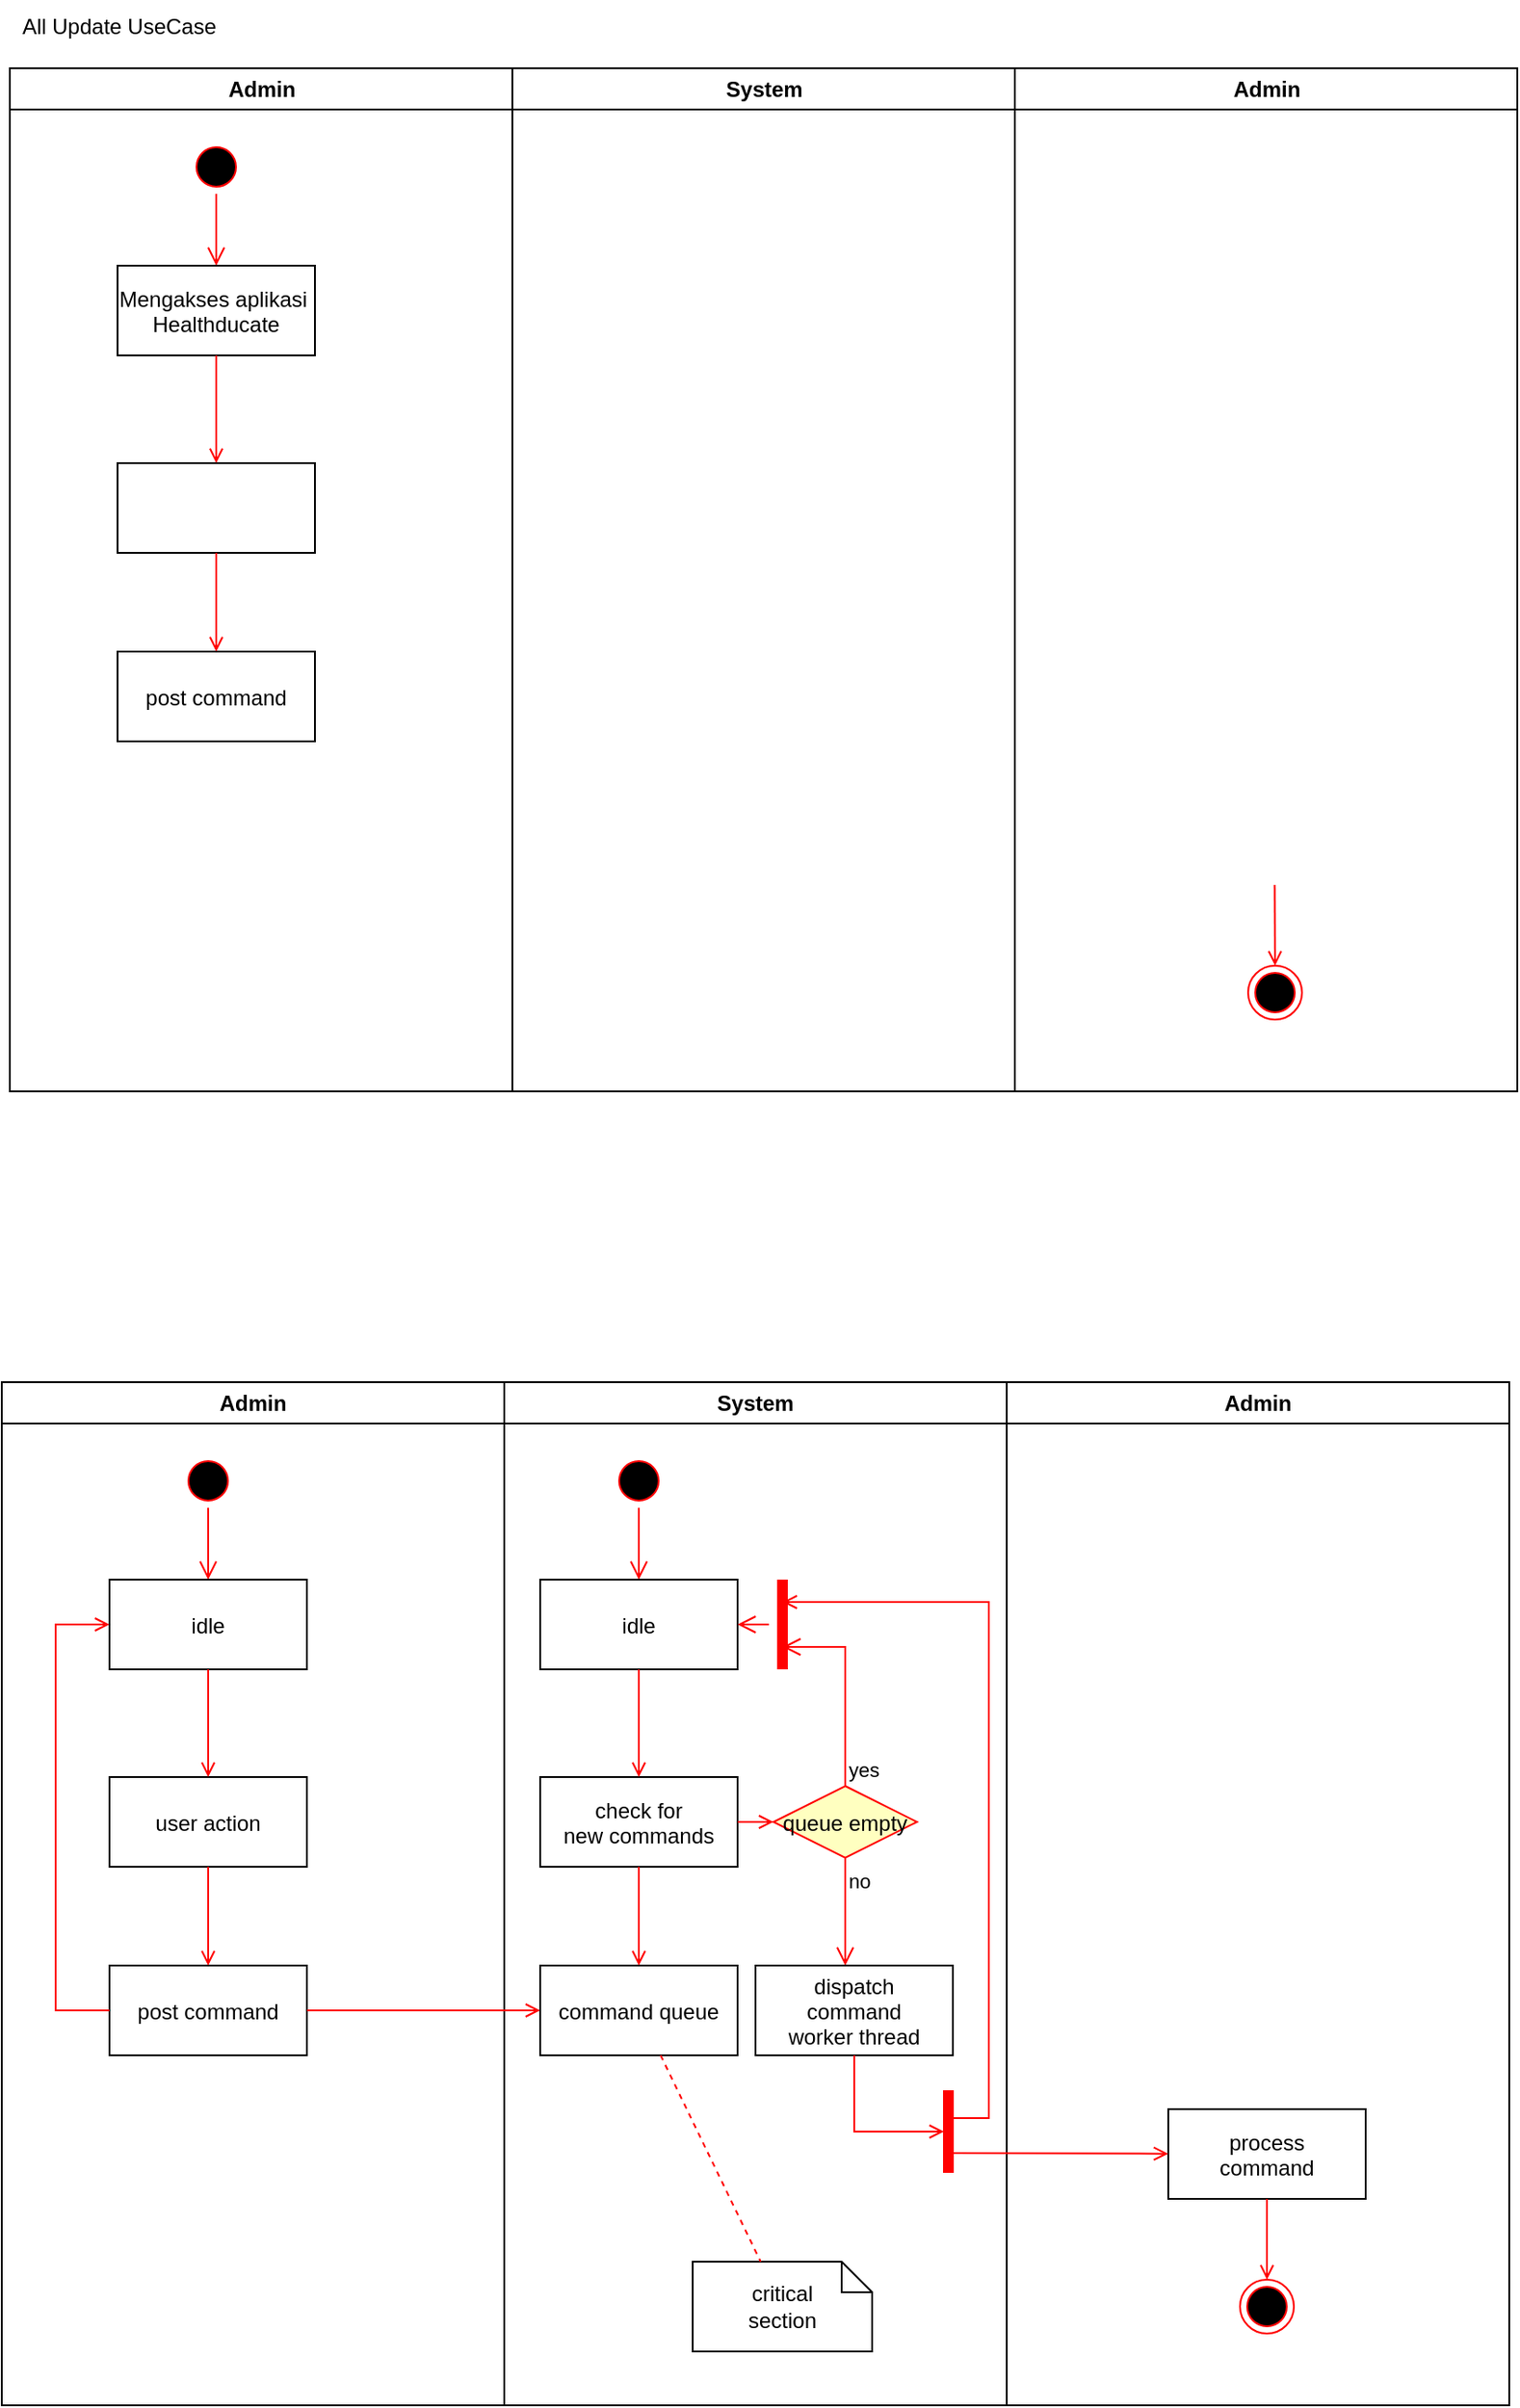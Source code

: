 <mxfile version="24.6.4" type="github">
  <diagram name="Page-1" id="e7e014a7-5840-1c2e-5031-d8a46d1fe8dd">
    <mxGraphModel dx="875" dy="515" grid="1" gridSize="10" guides="1" tooltips="1" connect="1" arrows="1" fold="1" page="1" pageScale="1" pageWidth="1169" pageHeight="826" background="none" math="0" shadow="0">
      <root>
        <mxCell id="0" />
        <mxCell id="1" parent="0" />
        <mxCell id="ch4QMYqMHI65cW54n4_m-41" value="All Update UseCase" style="text;html=1;align=center;verticalAlign=middle;resizable=0;points=[];autosize=1;strokeColor=none;fillColor=none;" vertex="1" parent="1">
          <mxGeometry x="160" y="90" width="130" height="30" as="geometry" />
        </mxCell>
        <mxCell id="ch4QMYqMHI65cW54n4_m-42" value="" style="group" vertex="1" connectable="0" parent="1">
          <mxGeometry x="164.5" y="128" width="840" height="570" as="geometry" />
        </mxCell>
        <mxCell id="2" value="Admin" style="swimlane;whiteSpace=wrap" parent="ch4QMYqMHI65cW54n4_m-42" vertex="1">
          <mxGeometry width="280" height="570" as="geometry" />
        </mxCell>
        <mxCell id="5" value="" style="ellipse;shape=startState;fillColor=#000000;strokeColor=#ff0000;" parent="2" vertex="1">
          <mxGeometry x="100" y="40" width="30" height="30" as="geometry" />
        </mxCell>
        <mxCell id="6" value="" style="edgeStyle=elbowEdgeStyle;elbow=horizontal;verticalAlign=bottom;endArrow=open;endSize=8;strokeColor=#FF0000;endFill=1;rounded=0" parent="2" source="5" target="7" edge="1">
          <mxGeometry x="100" y="40" as="geometry">
            <mxPoint x="115" y="110" as="targetPoint" />
          </mxGeometry>
        </mxCell>
        <mxCell id="7" value="Mengakses aplikasi &#xa;Healthducate" style="" parent="2" vertex="1">
          <mxGeometry x="60" y="110" width="110" height="50" as="geometry" />
        </mxCell>
        <mxCell id="8" value="" style="" parent="2" vertex="1">
          <mxGeometry x="60" y="220" width="110" height="50" as="geometry" />
        </mxCell>
        <mxCell id="9" value="" style="endArrow=open;strokeColor=#FF0000;endFill=1;rounded=0" parent="2" source="7" target="8" edge="1">
          <mxGeometry relative="1" as="geometry" />
        </mxCell>
        <mxCell id="10" value="post command" style="" parent="2" vertex="1">
          <mxGeometry x="60" y="325" width="110" height="50" as="geometry" />
        </mxCell>
        <mxCell id="11" value="" style="endArrow=open;strokeColor=#FF0000;endFill=1;rounded=0" parent="2" source="8" target="10" edge="1">
          <mxGeometry relative="1" as="geometry" />
        </mxCell>
        <mxCell id="3" value="System" style="swimlane;whiteSpace=wrap" parent="ch4QMYqMHI65cW54n4_m-42" vertex="1">
          <mxGeometry x="280" width="280" height="570" as="geometry" />
        </mxCell>
        <mxCell id="4" value="Admin" style="swimlane;whiteSpace=wrap" parent="ch4QMYqMHI65cW54n4_m-42" vertex="1">
          <mxGeometry x="560" width="280" height="570" as="geometry" />
        </mxCell>
        <mxCell id="38" value="" style="ellipse;shape=endState;fillColor=#000000;strokeColor=#ff0000" parent="4" vertex="1">
          <mxGeometry x="130" y="500" width="30" height="30" as="geometry" />
        </mxCell>
        <mxCell id="39" value="" style="endArrow=open;strokeColor=#FF0000;endFill=1;rounded=0" parent="4" target="38" edge="1">
          <mxGeometry relative="1" as="geometry">
            <mxPoint x="144.79" y="455" as="sourcePoint" />
          </mxGeometry>
        </mxCell>
        <mxCell id="ch4QMYqMHI65cW54n4_m-115" value="" style="group" vertex="1" connectable="0" parent="1">
          <mxGeometry x="160" y="860" width="840" height="570" as="geometry" />
        </mxCell>
        <mxCell id="ch4QMYqMHI65cW54n4_m-116" value="Admin" style="swimlane;whiteSpace=wrap" vertex="1" parent="ch4QMYqMHI65cW54n4_m-115">
          <mxGeometry width="280" height="570" as="geometry" />
        </mxCell>
        <mxCell id="ch4QMYqMHI65cW54n4_m-117" value="" style="ellipse;shape=startState;fillColor=#000000;strokeColor=#ff0000;" vertex="1" parent="ch4QMYqMHI65cW54n4_m-116">
          <mxGeometry x="100" y="40" width="30" height="30" as="geometry" />
        </mxCell>
        <mxCell id="ch4QMYqMHI65cW54n4_m-118" value="" style="edgeStyle=elbowEdgeStyle;elbow=horizontal;verticalAlign=bottom;endArrow=open;endSize=8;strokeColor=#FF0000;endFill=1;rounded=0" edge="1" parent="ch4QMYqMHI65cW54n4_m-116" source="ch4QMYqMHI65cW54n4_m-117" target="ch4QMYqMHI65cW54n4_m-119">
          <mxGeometry x="100" y="40" as="geometry">
            <mxPoint x="115" y="110" as="targetPoint" />
          </mxGeometry>
        </mxCell>
        <mxCell id="ch4QMYqMHI65cW54n4_m-119" value="idle" style="" vertex="1" parent="ch4QMYqMHI65cW54n4_m-116">
          <mxGeometry x="60" y="110" width="110" height="50" as="geometry" />
        </mxCell>
        <mxCell id="ch4QMYqMHI65cW54n4_m-120" value="user action" style="" vertex="1" parent="ch4QMYqMHI65cW54n4_m-116">
          <mxGeometry x="60" y="220" width="110" height="50" as="geometry" />
        </mxCell>
        <mxCell id="ch4QMYqMHI65cW54n4_m-121" value="" style="endArrow=open;strokeColor=#FF0000;endFill=1;rounded=0" edge="1" parent="ch4QMYqMHI65cW54n4_m-116" source="ch4QMYqMHI65cW54n4_m-119" target="ch4QMYqMHI65cW54n4_m-120">
          <mxGeometry relative="1" as="geometry" />
        </mxCell>
        <mxCell id="ch4QMYqMHI65cW54n4_m-122" value="post command" style="" vertex="1" parent="ch4QMYqMHI65cW54n4_m-116">
          <mxGeometry x="60" y="325" width="110" height="50" as="geometry" />
        </mxCell>
        <mxCell id="ch4QMYqMHI65cW54n4_m-123" value="" style="endArrow=open;strokeColor=#FF0000;endFill=1;rounded=0" edge="1" parent="ch4QMYqMHI65cW54n4_m-116" source="ch4QMYqMHI65cW54n4_m-120" target="ch4QMYqMHI65cW54n4_m-122">
          <mxGeometry relative="1" as="geometry" />
        </mxCell>
        <mxCell id="ch4QMYqMHI65cW54n4_m-124" value="" style="edgeStyle=elbowEdgeStyle;elbow=horizontal;strokeColor=#FF0000;endArrow=open;endFill=1;rounded=0" edge="1" parent="ch4QMYqMHI65cW54n4_m-116" source="ch4QMYqMHI65cW54n4_m-122" target="ch4QMYqMHI65cW54n4_m-119">
          <mxGeometry width="100" height="100" relative="1" as="geometry">
            <mxPoint x="160" y="290" as="sourcePoint" />
            <mxPoint x="260" y="190" as="targetPoint" />
            <Array as="points">
              <mxPoint x="30" y="250" />
            </Array>
          </mxGeometry>
        </mxCell>
        <mxCell id="ch4QMYqMHI65cW54n4_m-125" value="System" style="swimlane;whiteSpace=wrap" vertex="1" parent="ch4QMYqMHI65cW54n4_m-115">
          <mxGeometry x="280" width="280" height="570" as="geometry" />
        </mxCell>
        <mxCell id="ch4QMYqMHI65cW54n4_m-126" value="" style="ellipse;shape=startState;fillColor=#000000;strokeColor=#ff0000;" vertex="1" parent="ch4QMYqMHI65cW54n4_m-125">
          <mxGeometry x="60" y="40" width="30" height="30" as="geometry" />
        </mxCell>
        <mxCell id="ch4QMYqMHI65cW54n4_m-127" value="" style="edgeStyle=elbowEdgeStyle;elbow=horizontal;verticalAlign=bottom;endArrow=open;endSize=8;strokeColor=#FF0000;endFill=1;rounded=0" edge="1" parent="ch4QMYqMHI65cW54n4_m-125" source="ch4QMYqMHI65cW54n4_m-126" target="ch4QMYqMHI65cW54n4_m-128">
          <mxGeometry x="40" y="20" as="geometry">
            <mxPoint x="55" y="90" as="targetPoint" />
          </mxGeometry>
        </mxCell>
        <mxCell id="ch4QMYqMHI65cW54n4_m-128" value="idle" style="" vertex="1" parent="ch4QMYqMHI65cW54n4_m-125">
          <mxGeometry x="20" y="110" width="110" height="50" as="geometry" />
        </mxCell>
        <mxCell id="ch4QMYqMHI65cW54n4_m-129" value="check for &#xa;new commands" style="" vertex="1" parent="ch4QMYqMHI65cW54n4_m-125">
          <mxGeometry x="20" y="220" width="110" height="50" as="geometry" />
        </mxCell>
        <mxCell id="ch4QMYqMHI65cW54n4_m-130" value="" style="endArrow=open;strokeColor=#FF0000;endFill=1;rounded=0" edge="1" parent="ch4QMYqMHI65cW54n4_m-125" source="ch4QMYqMHI65cW54n4_m-128" target="ch4QMYqMHI65cW54n4_m-129">
          <mxGeometry relative="1" as="geometry" />
        </mxCell>
        <mxCell id="ch4QMYqMHI65cW54n4_m-131" value="command queue" style="" vertex="1" parent="ch4QMYqMHI65cW54n4_m-125">
          <mxGeometry x="20" y="325" width="110" height="50" as="geometry" />
        </mxCell>
        <mxCell id="ch4QMYqMHI65cW54n4_m-132" value="" style="endArrow=open;strokeColor=#FF0000;endFill=1;rounded=0" edge="1" parent="ch4QMYqMHI65cW54n4_m-125" source="ch4QMYqMHI65cW54n4_m-129" target="ch4QMYqMHI65cW54n4_m-131">
          <mxGeometry relative="1" as="geometry" />
        </mxCell>
        <mxCell id="ch4QMYqMHI65cW54n4_m-133" value="queue empty" style="rhombus;fillColor=#ffffc0;strokeColor=#ff0000;" vertex="1" parent="ch4QMYqMHI65cW54n4_m-125">
          <mxGeometry x="150" y="225" width="80" height="40" as="geometry" />
        </mxCell>
        <mxCell id="ch4QMYqMHI65cW54n4_m-134" value="yes" style="edgeStyle=elbowEdgeStyle;elbow=horizontal;align=left;verticalAlign=bottom;endArrow=open;endSize=8;strokeColor=#FF0000;exitX=0.5;exitY=0;endFill=1;rounded=0;entryX=0.75;entryY=0.5;entryPerimeter=0" edge="1" parent="ch4QMYqMHI65cW54n4_m-125" source="ch4QMYqMHI65cW54n4_m-133" target="ch4QMYqMHI65cW54n4_m-137">
          <mxGeometry x="-1" relative="1" as="geometry">
            <mxPoint x="160" y="150" as="targetPoint" />
            <Array as="points">
              <mxPoint x="190" y="180" />
            </Array>
          </mxGeometry>
        </mxCell>
        <mxCell id="ch4QMYqMHI65cW54n4_m-135" value="no" style="edgeStyle=elbowEdgeStyle;elbow=horizontal;align=left;verticalAlign=top;endArrow=open;endSize=8;strokeColor=#FF0000;endFill=1;rounded=0" edge="1" parent="ch4QMYqMHI65cW54n4_m-125" source="ch4QMYqMHI65cW54n4_m-133" target="ch4QMYqMHI65cW54n4_m-139">
          <mxGeometry x="-1" relative="1" as="geometry">
            <mxPoint x="190" y="305" as="targetPoint" />
          </mxGeometry>
        </mxCell>
        <mxCell id="ch4QMYqMHI65cW54n4_m-136" value="" style="endArrow=open;strokeColor=#FF0000;endFill=1;rounded=0" edge="1" parent="ch4QMYqMHI65cW54n4_m-125" source="ch4QMYqMHI65cW54n4_m-129" target="ch4QMYqMHI65cW54n4_m-133">
          <mxGeometry relative="1" as="geometry" />
        </mxCell>
        <mxCell id="ch4QMYqMHI65cW54n4_m-137" value="" style="shape=line;strokeWidth=6;strokeColor=#ff0000;rotation=90" vertex="1" parent="ch4QMYqMHI65cW54n4_m-125">
          <mxGeometry x="130" y="127.5" width="50" height="15" as="geometry" />
        </mxCell>
        <mxCell id="ch4QMYqMHI65cW54n4_m-138" value="" style="edgeStyle=elbowEdgeStyle;elbow=horizontal;verticalAlign=bottom;endArrow=open;endSize=8;strokeColor=#FF0000;endFill=1;rounded=0" edge="1" parent="ch4QMYqMHI65cW54n4_m-125" source="ch4QMYqMHI65cW54n4_m-137" target="ch4QMYqMHI65cW54n4_m-128">
          <mxGeometry x="130" y="90" as="geometry">
            <mxPoint x="230" y="140" as="targetPoint" />
          </mxGeometry>
        </mxCell>
        <mxCell id="ch4QMYqMHI65cW54n4_m-139" value="dispatch&#xa;command&#xa;worker thread" style="" vertex="1" parent="ch4QMYqMHI65cW54n4_m-125">
          <mxGeometry x="140" y="325" width="110" height="50" as="geometry" />
        </mxCell>
        <mxCell id="ch4QMYqMHI65cW54n4_m-140" value="critical&#xa;section" style="shape=note;whiteSpace=wrap;size=17" vertex="1" parent="ch4QMYqMHI65cW54n4_m-125">
          <mxGeometry x="105" y="490" width="100" height="50" as="geometry" />
        </mxCell>
        <mxCell id="ch4QMYqMHI65cW54n4_m-141" value="" style="endArrow=none;strokeColor=#FF0000;endFill=0;rounded=0;dashed=1" edge="1" parent="ch4QMYqMHI65cW54n4_m-125" source="ch4QMYqMHI65cW54n4_m-131" target="ch4QMYqMHI65cW54n4_m-140">
          <mxGeometry relative="1" as="geometry" />
        </mxCell>
        <mxCell id="ch4QMYqMHI65cW54n4_m-142" value="" style="whiteSpace=wrap;strokeColor=#FF0000;fillColor=#FF0000" vertex="1" parent="ch4QMYqMHI65cW54n4_m-125">
          <mxGeometry x="245" y="395" width="5" height="45" as="geometry" />
        </mxCell>
        <mxCell id="ch4QMYqMHI65cW54n4_m-143" value="" style="edgeStyle=elbowEdgeStyle;elbow=horizontal;entryX=0;entryY=0.5;strokeColor=#FF0000;endArrow=open;endFill=1;rounded=0" edge="1" parent="ch4QMYqMHI65cW54n4_m-125" source="ch4QMYqMHI65cW54n4_m-139" target="ch4QMYqMHI65cW54n4_m-142">
          <mxGeometry width="100" height="100" relative="1" as="geometry">
            <mxPoint x="60" y="480" as="sourcePoint" />
            <mxPoint x="160" y="380" as="targetPoint" />
            <Array as="points">
              <mxPoint x="195" y="400" />
            </Array>
          </mxGeometry>
        </mxCell>
        <mxCell id="ch4QMYqMHI65cW54n4_m-144" value="Admin" style="swimlane;whiteSpace=wrap" vertex="1" parent="ch4QMYqMHI65cW54n4_m-115">
          <mxGeometry x="560" width="280" height="570" as="geometry" />
        </mxCell>
        <mxCell id="ch4QMYqMHI65cW54n4_m-145" value="process&#xa;command" style="" vertex="1" parent="ch4QMYqMHI65cW54n4_m-144">
          <mxGeometry x="90" y="405" width="110" height="50" as="geometry" />
        </mxCell>
        <mxCell id="ch4QMYqMHI65cW54n4_m-146" value="" style="edgeStyle=elbowEdgeStyle;elbow=horizontal;strokeColor=#FF0000;endArrow=open;endFill=1;rounded=0;entryX=0.25;entryY=0.5;entryPerimeter=0" edge="1" parent="ch4QMYqMHI65cW54n4_m-144" target="ch4QMYqMHI65cW54n4_m-137">
          <mxGeometry width="100" height="100" relative="1" as="geometry">
            <mxPoint x="-30" y="410" as="sourcePoint" />
            <mxPoint x="-120" y="120" as="targetPoint" />
            <Array as="points">
              <mxPoint x="-10" y="135" />
            </Array>
          </mxGeometry>
        </mxCell>
        <mxCell id="ch4QMYqMHI65cW54n4_m-147" value="" style="edgeStyle=none;strokeColor=#FF0000;endArrow=open;endFill=1;rounded=0" edge="1" parent="ch4QMYqMHI65cW54n4_m-144" target="ch4QMYqMHI65cW54n4_m-145">
          <mxGeometry width="100" height="100" relative="1" as="geometry">
            <mxPoint x="-30" y="429.5" as="sourcePoint" />
            <mxPoint x="90" y="429.5" as="targetPoint" />
          </mxGeometry>
        </mxCell>
        <mxCell id="ch4QMYqMHI65cW54n4_m-148" value="" style="ellipse;shape=endState;fillColor=#000000;strokeColor=#ff0000" vertex="1" parent="ch4QMYqMHI65cW54n4_m-144">
          <mxGeometry x="130" y="500" width="30" height="30" as="geometry" />
        </mxCell>
        <mxCell id="ch4QMYqMHI65cW54n4_m-149" value="" style="endArrow=open;strokeColor=#FF0000;endFill=1;rounded=0" edge="1" parent="ch4QMYqMHI65cW54n4_m-144" source="ch4QMYqMHI65cW54n4_m-145" target="ch4QMYqMHI65cW54n4_m-148">
          <mxGeometry relative="1" as="geometry" />
        </mxCell>
        <mxCell id="ch4QMYqMHI65cW54n4_m-150" value="" style="endArrow=open;strokeColor=#FF0000;endFill=1;rounded=0" edge="1" parent="ch4QMYqMHI65cW54n4_m-115" source="ch4QMYqMHI65cW54n4_m-122" target="ch4QMYqMHI65cW54n4_m-131">
          <mxGeometry relative="1" as="geometry" />
        </mxCell>
      </root>
    </mxGraphModel>
  </diagram>
</mxfile>
